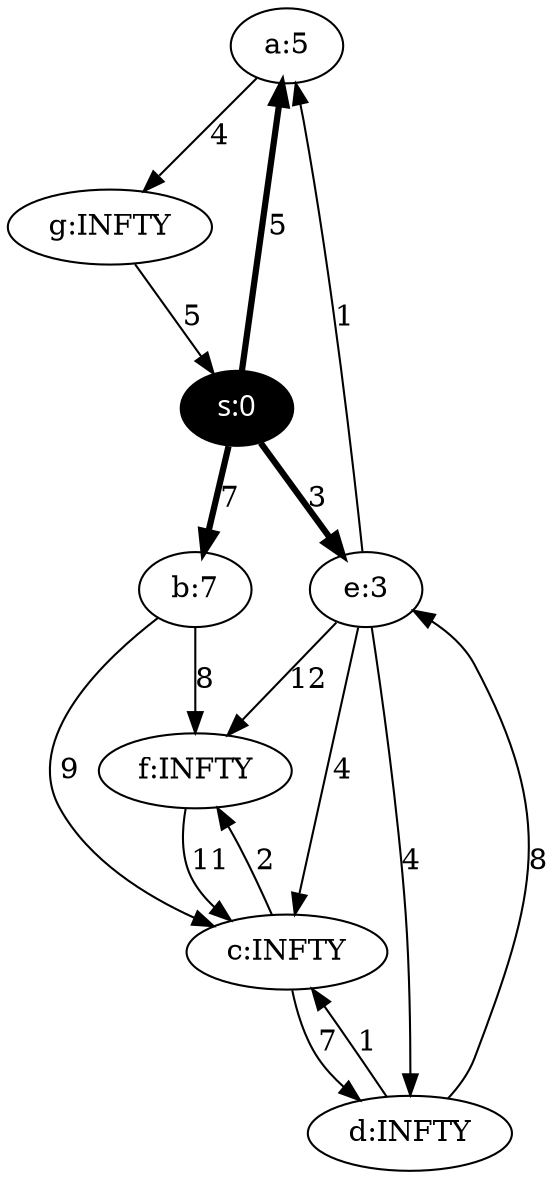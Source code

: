 Digraph {
a [ label="a:5" ];
b [ label="b:7" ];
c [ label="c:INFTY" ];
d [ label="d:INFTY" ];
e [ label="e:3" ];
f [ label="f:INFTY" ];
g [ label="g:INFTY" ];
s [ label="s:0" fontcolor=white style=filled fontname="time-bold" fillcolor=black ];
a->g[label="4", penwidth=1];
b->c[label="9", penwidth=1];
b->f[label="8", penwidth=1];
c->d[label="7", penwidth=1];
c->f[label="2", penwidth=1];
d->e[label="8", penwidth=1];
d->c[label="1", penwidth=1];
e->a[label="1", penwidth=1];
e->c[label="4", penwidth=1];
e->d[label="4", penwidth=1];
e->f[label="12", penwidth=1];
f->c[label="11", penwidth=1];
g->s[label="5", penwidth=1];
s->a[label="5", penwidth=3];
s->b[label="7", penwidth=3];
s->e[label="3", penwidth=3];
}